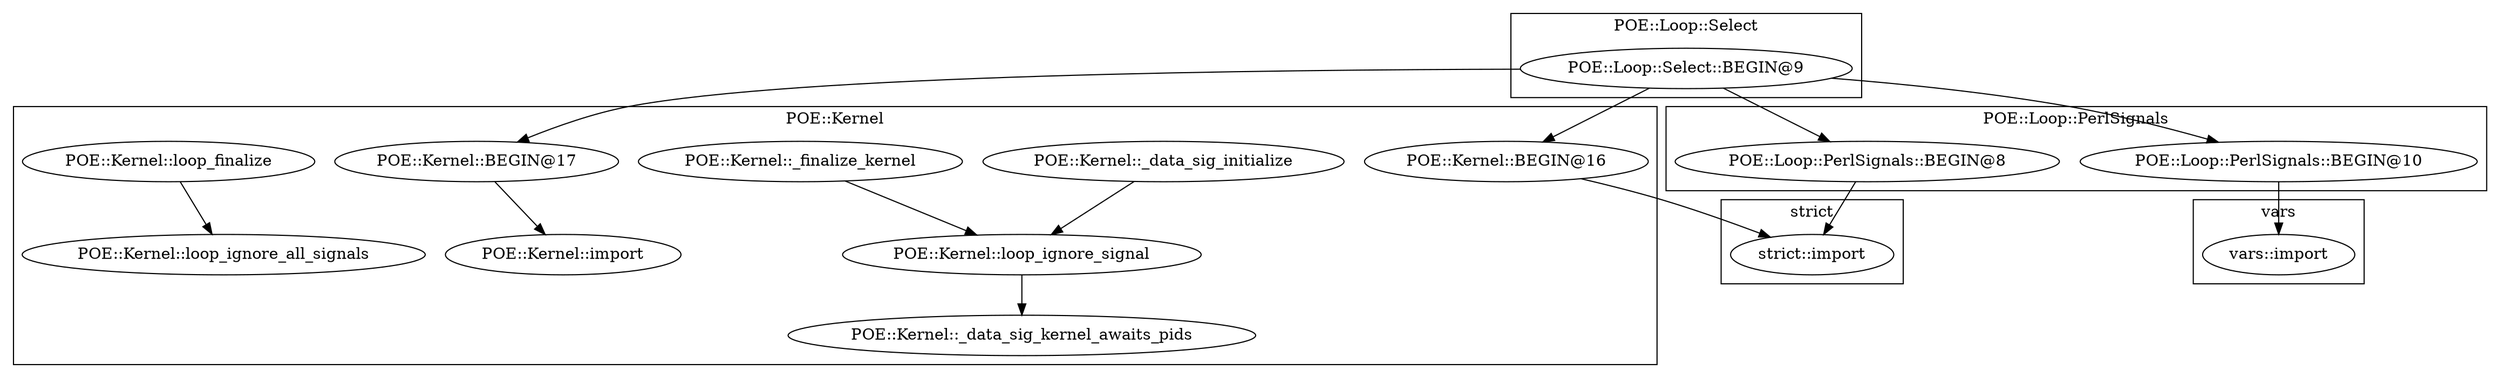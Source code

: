 digraph {
graph [overlap=false]
subgraph cluster_strict {
	label="strict";
	"strict::import";
}
subgraph cluster_POE_Kernel {
	label="POE::Kernel";
	"POE::Kernel::import";
	"POE::Kernel::_data_sig_kernel_awaits_pids";
	"POE::Kernel::loop_ignore_all_signals";
	"POE::Kernel::_data_sig_initialize";
	"POE::Kernel::loop_ignore_signal";
	"POE::Kernel::_finalize_kernel";
	"POE::Kernel::BEGIN@16";
	"POE::Kernel::BEGIN@17";
	"POE::Kernel::loop_finalize";
}
subgraph cluster_vars {
	label="vars";
	"vars::import";
}
subgraph cluster_POE_Loop_PerlSignals {
	label="POE::Loop::PerlSignals";
	"POE::Loop::PerlSignals::BEGIN@8";
	"POE::Loop::PerlSignals::BEGIN@10";
}
subgraph cluster_POE_Loop_Select {
	label="POE::Loop::Select";
	"POE::Loop::Select::BEGIN@9";
}
"POE::Loop::PerlSignals::BEGIN@10" -> "vars::import";
"POE::Loop::Select::BEGIN@9" -> "POE::Loop::PerlSignals::BEGIN@8";
"POE::Loop::Select::BEGIN@9" -> "POE::Loop::PerlSignals::BEGIN@10";
"POE::Kernel::loop_ignore_signal" -> "POE::Kernel::_data_sig_kernel_awaits_pids";
"POE::Kernel::loop_finalize" -> "POE::Kernel::loop_ignore_all_signals";
"POE::Loop::PerlSignals::BEGIN@8" -> "strict::import";
"POE::Kernel::BEGIN@16" -> "strict::import";
"POE::Loop::Select::BEGIN@9" -> "POE::Kernel::BEGIN@16";
"POE::Kernel::_data_sig_initialize" -> "POE::Kernel::loop_ignore_signal";
"POE::Kernel::_finalize_kernel" -> "POE::Kernel::loop_ignore_signal";
"POE::Kernel::BEGIN@17" -> "POE::Kernel::import";
"POE::Loop::Select::BEGIN@9" -> "POE::Kernel::BEGIN@17";
}
